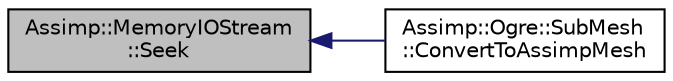 digraph "Assimp::MemoryIOStream::Seek"
{
  edge [fontname="Helvetica",fontsize="10",labelfontname="Helvetica",labelfontsize="10"];
  node [fontname="Helvetica",fontsize="10",shape=record];
  rankdir="LR";
  Node1 [label="Assimp::MemoryIOStream\l::Seek",height=0.2,width=0.4,color="black", fillcolor="grey75", style="filled", fontcolor="black"];
  Node1 -> Node2 [dir="back",color="midnightblue",fontsize="10",style="solid",fontname="Helvetica"];
  Node2 [label="Assimp::Ogre::SubMesh\l::ConvertToAssimpMesh",height=0.2,width=0.4,color="black", fillcolor="white", style="filled",URL="$class_assimp_1_1_ogre_1_1_sub_mesh.html#a0285de35ed113e1fe00de82e8e3c6693",tooltip="Covert to Assimp mesh. "];
}
